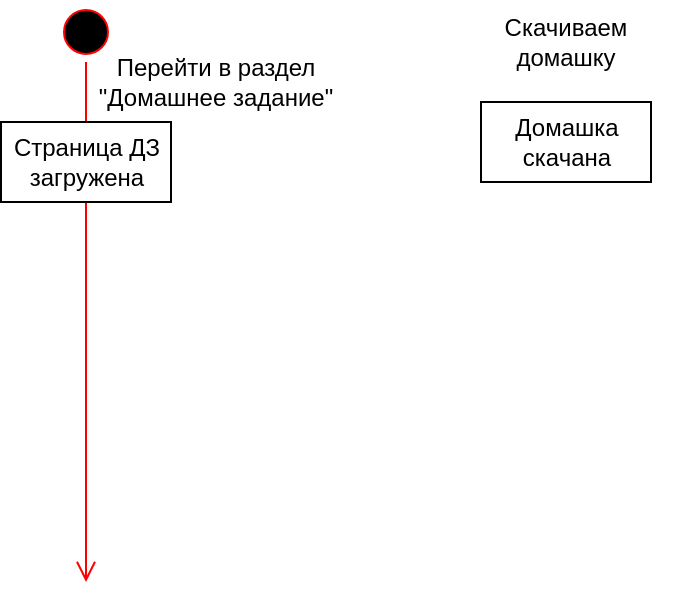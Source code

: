 <mxfile version="15.0.6" type="github">
  <diagram id="RWWzlrLUqUZTd2N9Jcue" name="Page-1">
    <mxGraphModel dx="1038" dy="539" grid="1" gridSize="10" guides="1" tooltips="1" connect="1" arrows="1" fold="1" page="1" pageScale="1" pageWidth="192000" pageHeight="108000" math="0" shadow="0">
      <root>
        <mxCell id="0" />
        <mxCell id="1" parent="0" />
        <mxCell id="69hNL4aNgv2TUrD7TsJn-2" value="" style="ellipse;html=1;shape=startState;fillColor=#000000;strokeColor=#ff0000;" vertex="1" parent="1">
          <mxGeometry x="540" y="20" width="30" height="30" as="geometry" />
        </mxCell>
        <mxCell id="69hNL4aNgv2TUrD7TsJn-3" value="" style="edgeStyle=orthogonalEdgeStyle;html=1;verticalAlign=bottom;endArrow=open;endSize=8;strokeColor=#ff0000;" edge="1" source="69hNL4aNgv2TUrD7TsJn-2" parent="1">
          <mxGeometry relative="1" as="geometry">
            <mxPoint x="555" y="310" as="targetPoint" />
          </mxGeometry>
        </mxCell>
        <mxCell id="69hNL4aNgv2TUrD7TsJn-4" value="Скачиваем домашку" style="text;html=1;strokeColor=none;fillColor=none;align=center;verticalAlign=middle;whiteSpace=wrap;rounded=0;" vertex="1" parent="1">
          <mxGeometry x="740" y="30" width="110" height="20" as="geometry" />
        </mxCell>
        <mxCell id="69hNL4aNgv2TUrD7TsJn-5" value="Домашка скачана" style="rounded=0;whiteSpace=wrap;html=1;" vertex="1" parent="1">
          <mxGeometry x="752.5" y="70" width="85" height="40" as="geometry" />
        </mxCell>
        <mxCell id="69hNL4aNgv2TUrD7TsJn-8" value="Перейти в раздел &quot;Домашнее задание&quot;" style="text;html=1;strokeColor=none;fillColor=none;align=center;verticalAlign=middle;whiteSpace=wrap;rounded=0;" vertex="1" parent="1">
          <mxGeometry x="560" y="50" width="120" height="20" as="geometry" />
        </mxCell>
        <mxCell id="69hNL4aNgv2TUrD7TsJn-9" value="Страница ДЗ загружена" style="rounded=0;whiteSpace=wrap;html=1;" vertex="1" parent="1">
          <mxGeometry x="512.5" y="80" width="85" height="40" as="geometry" />
        </mxCell>
      </root>
    </mxGraphModel>
  </diagram>
</mxfile>
